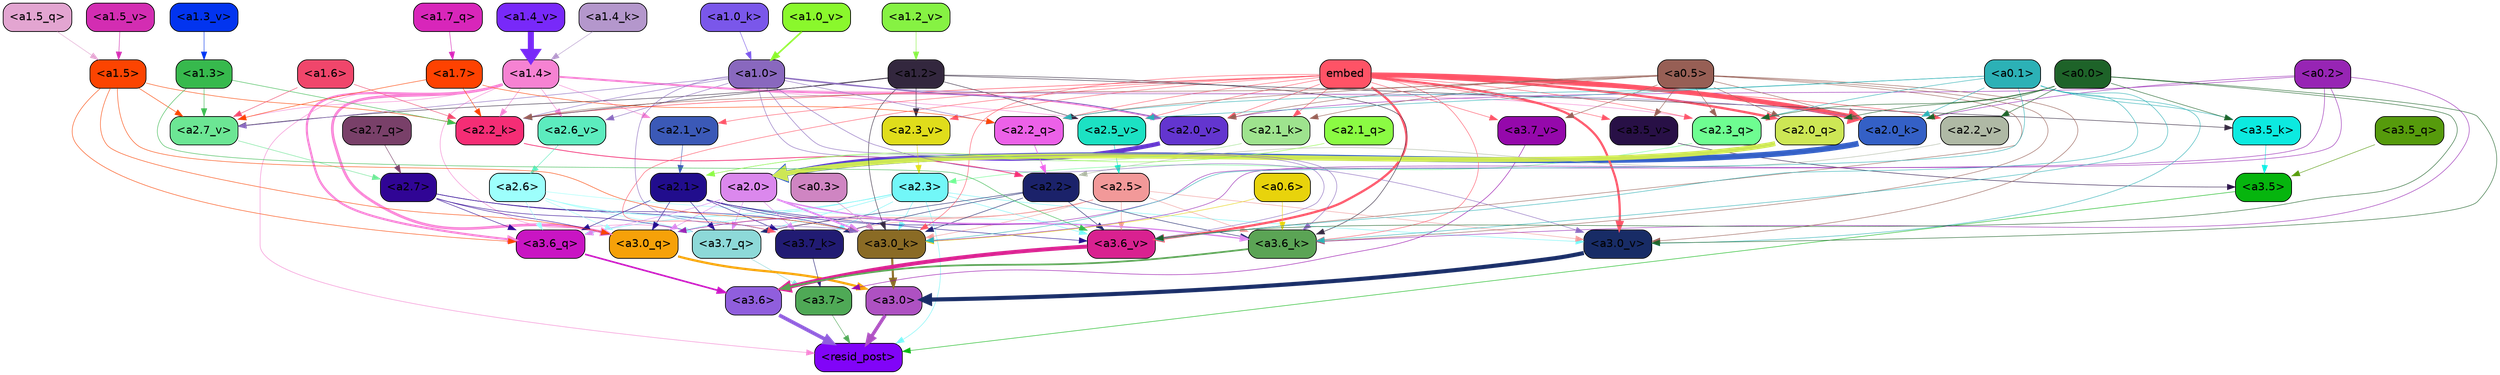 strict digraph "" {
	graph [bgcolor=transparent,
		layout=dot,
		overlap=false,
		splines=true
	];
	"<a3.7>"	[color=black,
		fillcolor="#4fa956",
		fontname=Helvetica,
		shape=box,
		style="filled, rounded"];
	"<resid_post>"	[color=black,
		fillcolor="#8104f8",
		fontname=Helvetica,
		shape=box,
		style="filled, rounded"];
	"<a3.7>" -> "<resid_post>"	[color="#4fa956",
		penwidth=0.6];
	"<a3.6>"	[color=black,
		fillcolor="#905edd",
		fontname=Helvetica,
		shape=box,
		style="filled, rounded"];
	"<a3.6>" -> "<resid_post>"	[color="#905edd",
		penwidth=4.646730065345764];
	"<a3.5>"	[color=black,
		fillcolor="#06b50e",
		fontname=Helvetica,
		shape=box,
		style="filled, rounded"];
	"<a3.5>" -> "<resid_post>"	[color="#06b50e",
		penwidth=0.6];
	"<a3.0>"	[color=black,
		fillcolor="#ae51c2",
		fontname=Helvetica,
		shape=box,
		style="filled, rounded"];
	"<a3.0>" -> "<resid_post>"	[color="#ae51c2",
		penwidth=4.323132634162903];
	"<a2.3>"	[color=black,
		fillcolor="#72f7f8",
		fontname=Helvetica,
		shape=box,
		style="filled, rounded"];
	"<a2.3>" -> "<resid_post>"	[color="#72f7f8",
		penwidth=0.6];
	"<a3.7_q>"	[color=black,
		fillcolor="#8dd9d8",
		fontname=Helvetica,
		shape=box,
		style="filled, rounded"];
	"<a2.3>" -> "<a3.7_q>"	[color="#72f7f8",
		penwidth=0.6];
	"<a3.6_q>"	[color=black,
		fillcolor="#c915c3",
		fontname=Helvetica,
		shape=box,
		style="filled, rounded"];
	"<a2.3>" -> "<a3.6_q>"	[color="#72f7f8",
		penwidth=0.6];
	"<a3.0_q>"	[color=black,
		fillcolor="#f6a109",
		fontname=Helvetica,
		shape=box,
		style="filled, rounded"];
	"<a2.3>" -> "<a3.0_q>"	[color="#72f7f8",
		penwidth=0.6];
	"<a3.7_k>"	[color=black,
		fillcolor="#211b73",
		fontname=Helvetica,
		shape=box,
		style="filled, rounded"];
	"<a2.3>" -> "<a3.7_k>"	[color="#72f7f8",
		penwidth=0.6];
	"<a3.0_k>"	[color=black,
		fillcolor="#8a6b25",
		fontname=Helvetica,
		shape=box,
		style="filled, rounded"];
	"<a2.3>" -> "<a3.0_k>"	[color="#72f7f8",
		penwidth=0.6];
	"<a3.6_v>"	[color=black,
		fillcolor="#d92190",
		fontname=Helvetica,
		shape=box,
		style="filled, rounded"];
	"<a2.3>" -> "<a3.6_v>"	[color="#72f7f8",
		penwidth=0.6];
	"<a3.0_v>"	[color=black,
		fillcolor="#182c66",
		fontname=Helvetica,
		shape=box,
		style="filled, rounded"];
	"<a2.3>" -> "<a3.0_v>"	[color="#72f7f8",
		penwidth=0.6];
	"<a1.4>"	[color=black,
		fillcolor="#f682d2",
		fontname=Helvetica,
		shape=box,
		style="filled, rounded"];
	"<a1.4>" -> "<resid_post>"	[color="#f682d2",
		penwidth=0.6];
	"<a1.4>" -> "<a3.7_q>"	[color="#f682d2",
		penwidth=0.6];
	"<a1.4>" -> "<a3.6_q>"	[color="#f682d2",
		penwidth=2.700703263282776];
	"<a1.4>" -> "<a3.0_q>"	[color="#f682d2",
		penwidth=3.34255850315094];
	"<a2.3_q>"	[color=black,
		fillcolor="#6efd91",
		fontname=Helvetica,
		shape=box,
		style="filled, rounded"];
	"<a1.4>" -> "<a2.3_q>"	[color="#f682d2",
		penwidth=0.6];
	"<a2.2_k>"	[color=black,
		fillcolor="#f52d75",
		fontname=Helvetica,
		shape=box,
		style="filled, rounded"];
	"<a1.4>" -> "<a2.2_k>"	[color="#f682d2",
		penwidth=0.6];
	"<a2.7_v>"	[color=black,
		fillcolor="#6ce694",
		fontname=Helvetica,
		shape=box,
		style="filled, rounded"];
	"<a1.4>" -> "<a2.7_v>"	[color="#f682d2",
		penwidth=0.6];
	"<a2.6_v>"	[color=black,
		fillcolor="#5cecbe",
		fontname=Helvetica,
		shape=box,
		style="filled, rounded"];
	"<a1.4>" -> "<a2.6_v>"	[color="#f682d2",
		penwidth=0.6];
	"<a2.5_v>"	[color=black,
		fillcolor="#1ce1c3",
		fontname=Helvetica,
		shape=box,
		style="filled, rounded"];
	"<a1.4>" -> "<a2.5_v>"	[color="#f682d2",
		penwidth=0.6];
	"<a2.1_v>"	[color=black,
		fillcolor="#3b59b7",
		fontname=Helvetica,
		shape=box,
		style="filled, rounded"];
	"<a1.4>" -> "<a2.1_v>"	[color="#f682d2",
		penwidth=0.6];
	"<a2.0_v>"	[color=black,
		fillcolor="#6335cf",
		fontname=Helvetica,
		shape=box,
		style="filled, rounded"];
	"<a1.4>" -> "<a2.0_v>"	[color="#f682d2",
		penwidth=2.387977123260498];
	"<a3.7_q>" -> "<a3.7>"	[color="#8dd9d8",
		penwidth=0.6];
	"<a3.6_q>" -> "<a3.6>"	[color="#c915c3",
		penwidth=2.03758105635643];
	"<a3.5_q>"	[color=black,
		fillcolor="#569b0c",
		fontname=Helvetica,
		shape=box,
		style="filled, rounded"];
	"<a3.5_q>" -> "<a3.5>"	[color="#569b0c",
		penwidth=0.6];
	"<a3.0_q>" -> "<a3.0>"	[color="#f6a109",
		penwidth=2.8638100624084473];
	"<a3.7_k>" -> "<a3.7>"	[color="#211b73",
		penwidth=0.6];
	"<a3.6_k>"	[color=black,
		fillcolor="#5ba455",
		fontname=Helvetica,
		shape=box,
		style="filled, rounded"];
	"<a3.6_k>" -> "<a3.6>"	[color="#5ba455",
		penwidth=2.174198240041733];
	"<a3.5_k>"	[color=black,
		fillcolor="#0ceae0",
		fontname=Helvetica,
		shape=box,
		style="filled, rounded"];
	"<a3.5_k>" -> "<a3.5>"	[color="#0ceae0",
		penwidth=0.6];
	"<a3.0_k>" -> "<a3.0>"	[color="#8a6b25",
		penwidth=2.6274144649505615];
	"<a3.7_v>"	[color=black,
		fillcolor="#9508ab",
		fontname=Helvetica,
		shape=box,
		style="filled, rounded"];
	"<a3.7_v>" -> "<a3.7>"	[color="#9508ab",
		penwidth=0.6];
	"<a3.6_v>" -> "<a3.6>"	[color="#d92190",
		penwidth=5.002329230308533];
	"<a3.5_v>"	[color=black,
		fillcolor="#281046",
		fontname=Helvetica,
		shape=box,
		style="filled, rounded"];
	"<a3.5_v>" -> "<a3.5>"	[color="#281046",
		penwidth=0.6];
	"<a3.0_v>" -> "<a3.0>"	[color="#182c66",
		penwidth=5.188832879066467];
	"<a2.7>"	[color=black,
		fillcolor="#300595",
		fontname=Helvetica,
		shape=box,
		style="filled, rounded"];
	"<a2.7>" -> "<a3.7_q>"	[color="#300595",
		penwidth=0.6];
	"<a2.7>" -> "<a3.6_q>"	[color="#300595",
		penwidth=0.6];
	"<a2.7>" -> "<a3.0_q>"	[color="#300595",
		penwidth=0.6];
	"<a2.7>" -> "<a3.7_k>"	[color="#300595",
		penwidth=0.6];
	"<a2.7>" -> "<a3.0_k>"	[color="#300595",
		penwidth=0.6];
	"<a2.6>"	[color=black,
		fillcolor="#9dfffc",
		fontname=Helvetica,
		shape=box,
		style="filled, rounded"];
	"<a2.6>" -> "<a3.7_q>"	[color="#9dfffc",
		penwidth=0.6];
	"<a2.6>" -> "<a3.6_q>"	[color="#9dfffc",
		penwidth=0.6];
	"<a2.6>" -> "<a3.0_q>"	[color="#9dfffc",
		penwidth=0.6];
	"<a2.6>" -> "<a3.7_k>"	[color="#9dfffc",
		penwidth=0.6];
	"<a2.6>" -> "<a3.6_k>"	[color="#9dfffc",
		penwidth=0.6];
	"<a2.6>" -> "<a3.0_k>"	[color="#9dfffc",
		penwidth=0.6];
	"<a2.5>"	[color=black,
		fillcolor="#f29999",
		fontname=Helvetica,
		shape=box,
		style="filled, rounded"];
	"<a2.5>" -> "<a3.7_q>"	[color="#f29999",
		penwidth=0.6];
	"<a2.5>" -> "<a3.0_q>"	[color="#f29999",
		penwidth=0.6];
	"<a2.5>" -> "<a3.7_k>"	[color="#f29999",
		penwidth=0.6];
	"<a2.5>" -> "<a3.6_k>"	[color="#f29999",
		penwidth=0.6];
	"<a2.5>" -> "<a3.0_k>"	[color="#f29999",
		penwidth=0.6];
	"<a2.5>" -> "<a3.6_v>"	[color="#f29999",
		penwidth=0.6];
	"<a2.5>" -> "<a3.0_v>"	[color="#f29999",
		penwidth=0.6];
	"<a2.2>"	[color=black,
		fillcolor="#1b226a",
		fontname=Helvetica,
		shape=box,
		style="filled, rounded"];
	"<a2.2>" -> "<a3.7_q>"	[color="#1b226a",
		penwidth=0.6];
	"<a2.2>" -> "<a3.7_k>"	[color="#1b226a",
		penwidth=0.6];
	"<a2.2>" -> "<a3.6_k>"	[color="#1b226a",
		penwidth=0.6];
	"<a2.2>" -> "<a3.0_k>"	[color="#1b226a",
		penwidth=0.6];
	"<a2.2>" -> "<a3.6_v>"	[color="#1b226a",
		penwidth=0.6];
	"<a2.1>"	[color=black,
		fillcolor="#210d8d",
		fontname=Helvetica,
		shape=box,
		style="filled, rounded"];
	"<a2.1>" -> "<a3.7_q>"	[color="#210d8d",
		penwidth=0.6];
	"<a2.1>" -> "<a3.6_q>"	[color="#210d8d",
		penwidth=0.6];
	"<a2.1>" -> "<a3.0_q>"	[color="#210d8d",
		penwidth=0.6];
	"<a2.1>" -> "<a3.7_k>"	[color="#210d8d",
		penwidth=0.6];
	"<a2.1>" -> "<a3.6_k>"	[color="#210d8d",
		penwidth=0.6];
	"<a2.1>" -> "<a3.0_k>"	[color="#210d8d",
		penwidth=0.6];
	"<a2.1>" -> "<a3.6_v>"	[color="#210d8d",
		penwidth=0.6];
	"<a2.0>"	[color=black,
		fillcolor="#db88ed",
		fontname=Helvetica,
		shape=box,
		style="filled, rounded"];
	"<a2.0>" -> "<a3.7_q>"	[color="#db88ed",
		penwidth=0.6];
	"<a2.0>" -> "<a3.6_q>"	[color="#db88ed",
		penwidth=0.6];
	"<a2.0>" -> "<a3.0_q>"	[color="#db88ed",
		penwidth=0.6];
	"<a2.0>" -> "<a3.7_k>"	[color="#db88ed",
		penwidth=0.6];
	"<a2.0>" -> "<a3.6_k>"	[color="#db88ed",
		penwidth=1.6454488784074783];
	"<a2.0>" -> "<a3.0_k>"	[color="#db88ed",
		penwidth=2.2218968719244003];
	"<a1.5>"	[color=black,
		fillcolor="#fc4401",
		fontname=Helvetica,
		shape=box,
		style="filled, rounded"];
	"<a1.5>" -> "<a3.6_q>"	[color="#fc4401",
		penwidth=0.6];
	"<a1.5>" -> "<a3.0_q>"	[color="#fc4401",
		penwidth=0.6];
	"<a1.5>" -> "<a3.0_k>"	[color="#fc4401",
		penwidth=0.6];
	"<a1.5>" -> "<a2.2_k>"	[color="#fc4401",
		penwidth=0.6];
	"<a1.5>" -> "<a2.7_v>"	[color="#fc4401",
		penwidth=0.6];
	"<a0.2>"	[color=black,
		fillcolor="#9725b4",
		fontname=Helvetica,
		shape=box,
		style="filled, rounded"];
	"<a0.2>" -> "<a3.0_q>"	[color="#9725b4",
		penwidth=0.6];
	"<a0.2>" -> "<a3.6_k>"	[color="#9725b4",
		penwidth=0.6];
	"<a0.2>" -> "<a3.0_k>"	[color="#9725b4",
		penwidth=0.6];
	"<a2.0_k>"	[color=black,
		fillcolor="#3460c6",
		fontname=Helvetica,
		shape=box,
		style="filled, rounded"];
	"<a0.2>" -> "<a2.0_k>"	[color="#9725b4",
		penwidth=0.6];
	"<a0.2>" -> "<a2.0_v>"	[color="#9725b4",
		penwidth=0.6];
	embed	[color=black,
		fillcolor="#ff5366",
		fontname=Helvetica,
		shape=box,
		style="filled, rounded"];
	embed -> "<a3.7_k>"	[color="#ff5366",
		penwidth=0.6];
	embed -> "<a3.6_k>"	[color="#ff5366",
		penwidth=0.6];
	embed -> "<a3.0_k>"	[color="#ff5366",
		penwidth=0.6];
	embed -> "<a3.7_v>"	[color="#ff5366",
		penwidth=0.6];
	embed -> "<a3.6_v>"	[color="#ff5366",
		penwidth=2.8301228284835815];
	embed -> "<a3.5_v>"	[color="#ff5366",
		penwidth=0.6];
	embed -> "<a3.0_v>"	[color="#ff5366",
		penwidth=2.7660785913467407];
	embed -> "<a2.3_q>"	[color="#ff5366",
		penwidth=0.6];
	"<a2.2_q>"	[color=black,
		fillcolor="#ec61e8",
		fontname=Helvetica,
		shape=box,
		style="filled, rounded"];
	embed -> "<a2.2_q>"	[color="#ff5366",
		penwidth=0.6];
	"<a2.0_q>"	[color=black,
		fillcolor="#cde755",
		fontname=Helvetica,
		shape=box,
		style="filled, rounded"];
	embed -> "<a2.0_q>"	[color="#ff5366",
		penwidth=2.918822765350342];
	embed -> "<a2.2_k>"	[color="#ff5366",
		penwidth=0.7099294662475586];
	"<a2.1_k>"	[color=black,
		fillcolor="#9ee38e",
		fontname=Helvetica,
		shape=box,
		style="filled, rounded"];
	embed -> "<a2.1_k>"	[color="#ff5366",
		penwidth=0.6];
	embed -> "<a2.0_k>"	[color="#ff5366",
		penwidth=6.075345039367676];
	embed -> "<a2.5_v>"	[color="#ff5366",
		penwidth=0.6];
	"<a2.3_v>"	[color=black,
		fillcolor="#e0dd1b",
		fontname=Helvetica,
		shape=box,
		style="filled, rounded"];
	embed -> "<a2.3_v>"	[color="#ff5366",
		penwidth=0.6];
	"<a2.2_v>"	[color=black,
		fillcolor="#afb9a5",
		fontname=Helvetica,
		shape=box,
		style="filled, rounded"];
	embed -> "<a2.2_v>"	[color="#ff5366",
		penwidth=0.6909599304199219];
	embed -> "<a2.1_v>"	[color="#ff5366",
		penwidth=0.6];
	embed -> "<a2.0_v>"	[color="#ff5366",
		penwidth=0.6];
	"<a1.2>"	[color=black,
		fillcolor="#33273e",
		fontname=Helvetica,
		shape=box,
		style="filled, rounded"];
	"<a1.2>" -> "<a3.6_k>"	[color="#33273e",
		penwidth=0.6];
	"<a1.2>" -> "<a3.5_k>"	[color="#33273e",
		penwidth=0.6];
	"<a1.2>" -> "<a3.0_k>"	[color="#33273e",
		penwidth=0.6];
	"<a1.2>" -> "<a2.2_k>"	[color="#33273e",
		penwidth=0.6];
	"<a1.2>" -> "<a2.7_v>"	[color="#33273e",
		penwidth=0.6];
	"<a1.2>" -> "<a2.5_v>"	[color="#33273e",
		penwidth=0.6];
	"<a1.2>" -> "<a2.3_v>"	[color="#33273e",
		penwidth=0.6];
	"<a1.0>"	[color=black,
		fillcolor="#8968be",
		fontname=Helvetica,
		shape=box,
		style="filled, rounded"];
	"<a1.0>" -> "<a3.6_k>"	[color="#8968be",
		penwidth=0.6];
	"<a1.0>" -> "<a3.0_k>"	[color="#8968be",
		penwidth=0.6];
	"<a1.0>" -> "<a3.6_v>"	[color="#8968be",
		penwidth=0.6];
	"<a1.0>" -> "<a3.0_v>"	[color="#8968be",
		penwidth=0.6];
	"<a1.0>" -> "<a2.2_q>"	[color="#8968be",
		penwidth=0.6];
	"<a1.0>" -> "<a2.2_k>"	[color="#8968be",
		penwidth=0.6];
	"<a1.0>" -> "<a2.0_k>"	[color="#8968be",
		penwidth=0.6];
	"<a1.0>" -> "<a2.7_v>"	[color="#8968be",
		penwidth=0.6];
	"<a1.0>" -> "<a2.6_v>"	[color="#8968be",
		penwidth=0.6];
	"<a1.0>" -> "<a2.0_v>"	[color="#8968be",
		penwidth=1.2435333728790283];
	"<a0.6>"	[color=black,
		fillcolor="#e8d30c",
		fontname=Helvetica,
		shape=box,
		style="filled, rounded"];
	"<a0.6>" -> "<a3.6_k>"	[color="#e8d30c",
		penwidth=0.6];
	"<a0.6>" -> "<a3.0_k>"	[color="#e8d30c",
		penwidth=0.6];
	"<a0.5>"	[color=black,
		fillcolor="#975f55",
		fontname=Helvetica,
		shape=box,
		style="filled, rounded"];
	"<a0.5>" -> "<a3.6_k>"	[color="#975f55",
		penwidth=0.6];
	"<a0.5>" -> "<a3.7_v>"	[color="#975f55",
		penwidth=0.6];
	"<a0.5>" -> "<a3.6_v>"	[color="#975f55",
		penwidth=0.6];
	"<a0.5>" -> "<a3.5_v>"	[color="#975f55",
		penwidth=0.6];
	"<a0.5>" -> "<a3.0_v>"	[color="#975f55",
		penwidth=0.6124261617660522];
	"<a0.5>" -> "<a2.3_q>"	[color="#975f55",
		penwidth=0.6];
	"<a0.5>" -> "<a2.2_q>"	[color="#975f55",
		penwidth=0.6];
	"<a0.5>" -> "<a2.0_q>"	[color="#975f55",
		penwidth=0.6];
	"<a0.5>" -> "<a2.2_k>"	[color="#975f55",
		penwidth=0.6];
	"<a0.5>" -> "<a2.1_k>"	[color="#975f55",
		penwidth=0.6];
	"<a0.5>" -> "<a2.0_k>"	[color="#975f55",
		penwidth=0.6112704277038574];
	"<a0.5>" -> "<a2.0_v>"	[color="#975f55",
		penwidth=0.6];
	"<a0.1>"	[color=black,
		fillcolor="#2cb1b6",
		fontname=Helvetica,
		shape=box,
		style="filled, rounded"];
	"<a0.1>" -> "<a3.6_k>"	[color="#2cb1b6",
		penwidth=0.6];
	"<a0.1>" -> "<a3.5_k>"	[color="#2cb1b6",
		penwidth=0.6];
	"<a0.1>" -> "<a3.0_k>"	[color="#2cb1b6",
		penwidth=0.6];
	"<a0.1>" -> "<a3.6_v>"	[color="#2cb1b6",
		penwidth=0.6];
	"<a0.1>" -> "<a3.0_v>"	[color="#2cb1b6",
		penwidth=0.6];
	"<a0.1>" -> "<a2.3_q>"	[color="#2cb1b6",
		penwidth=0.6];
	"<a0.1>" -> "<a2.2_q>"	[color="#2cb1b6",
		penwidth=0.6];
	"<a0.1>" -> "<a2.0_k>"	[color="#2cb1b6",
		penwidth=0.6];
	"<a0.1>" -> "<a2.5_v>"	[color="#2cb1b6",
		penwidth=0.6];
	"<a0.0>"	[color=black,
		fillcolor="#1e6329",
		fontname=Helvetica,
		shape=box,
		style="filled, rounded"];
	"<a0.0>" -> "<a3.5_k>"	[color="#1e6329",
		penwidth=0.6];
	"<a0.0>" -> "<a3.6_v>"	[color="#1e6329",
		penwidth=0.6];
	"<a0.0>" -> "<a3.0_v>"	[color="#1e6329",
		penwidth=0.6];
	"<a0.0>" -> "<a2.3_q>"	[color="#1e6329",
		penwidth=0.6];
	"<a0.0>" -> "<a2.0_q>"	[color="#1e6329",
		penwidth=0.6];
	"<a0.0>" -> "<a2.0_k>"	[color="#1e6329",
		penwidth=0.6];
	"<a0.0>" -> "<a2.2_v>"	[color="#1e6329",
		penwidth=0.6];
	"<a0.3>"	[color=black,
		fillcolor="#cf85c2",
		fontname=Helvetica,
		shape=box,
		style="filled, rounded"];
	"<a0.3>" -> "<a3.0_k>"	[color="#cf85c2",
		penwidth=0.6];
	"<a1.3>"	[color=black,
		fillcolor="#37b94d",
		fontname=Helvetica,
		shape=box,
		style="filled, rounded"];
	"<a1.3>" -> "<a3.6_v>"	[color="#37b94d",
		penwidth=0.6];
	"<a1.3>" -> "<a2.2_k>"	[color="#37b94d",
		penwidth=0.6];
	"<a1.3>" -> "<a2.7_v>"	[color="#37b94d",
		penwidth=0.6];
	"<a2.7_q>"	[color=black,
		fillcolor="#794069",
		fontname=Helvetica,
		shape=box,
		style="filled, rounded"];
	"<a2.7_q>" -> "<a2.7>"	[color="#794069",
		penwidth=0.6];
	"<a2.3_q>" -> "<a2.3>"	[color="#6efd91",
		penwidth=0.6];
	"<a2.2_q>" -> "<a2.2>"	[color="#ec61e8",
		penwidth=0.8114519119262695];
	"<a2.1_q>"	[color=black,
		fillcolor="#8bfb43",
		fontname=Helvetica,
		shape=box,
		style="filled, rounded"];
	"<a2.1_q>" -> "<a2.1>"	[color="#8bfb43",
		penwidth=0.6];
	"<a2.0_q>" -> "<a2.0>"	[color="#cde755",
		penwidth=6.2323237657547];
	"<a2.2_k>" -> "<a2.2>"	[color="#f52d75",
		penwidth=0.9331893920898438];
	"<a2.1_k>" -> "<a2.1>"	[color="#9ee38e",
		penwidth=0.6];
	"<a2.0_k>" -> "<a2.0>"	[color="#3460c6",
		penwidth=7.158664226531982];
	"<a2.7_v>" -> "<a2.7>"	[color="#6ce694",
		penwidth=0.6];
	"<a2.6_v>" -> "<a2.6>"	[color="#5cecbe",
		penwidth=0.6];
	"<a2.5_v>" -> "<a2.5>"	[color="#1ce1c3",
		penwidth=0.6657319068908691];
	"<a2.3_v>" -> "<a2.3>"	[color="#e0dd1b",
		penwidth=0.6];
	"<a2.2_v>" -> "<a2.2>"	[color="#afb9a5",
		penwidth=0.6];
	"<a2.1_v>" -> "<a2.1>"	[color="#3b59b7",
		penwidth=0.6];
	"<a2.0_v>" -> "<a2.0>"	[color="#6335cf",
		penwidth=5.380099236965179];
	"<a1.7>"	[color=black,
		fillcolor="#fe4201",
		fontname=Helvetica,
		shape=box,
		style="filled, rounded"];
	"<a1.7>" -> "<a2.2_q>"	[color="#fe4201",
		penwidth=0.6];
	"<a1.7>" -> "<a2.2_k>"	[color="#fe4201",
		penwidth=0.6];
	"<a1.7>" -> "<a2.7_v>"	[color="#fe4201",
		penwidth=0.6];
	"<a1.6>"	[color=black,
		fillcolor="#f0466b",
		fontname=Helvetica,
		shape=box,
		style="filled, rounded"];
	"<a1.6>" -> "<a2.2_k>"	[color="#f0466b",
		penwidth=0.6];
	"<a1.6>" -> "<a2.7_v>"	[color="#f0466b",
		penwidth=0.6];
	"<a1.7_q>"	[color=black,
		fillcolor="#d826ba",
		fontname=Helvetica,
		shape=box,
		style="filled, rounded"];
	"<a1.7_q>" -> "<a1.7>"	[color="#d826ba",
		penwidth=0.6];
	"<a1.5_q>"	[color=black,
		fillcolor="#e3a5d1",
		fontname=Helvetica,
		shape=box,
		style="filled, rounded"];
	"<a1.5_q>" -> "<a1.5>"	[color="#e3a5d1",
		penwidth=0.6];
	"<a1.4_k>"	[color=black,
		fillcolor="#b497cc",
		fontname=Helvetica,
		shape=box,
		style="filled, rounded"];
	"<a1.4_k>" -> "<a1.4>"	[color="#b497cc",
		penwidth=0.6];
	"<a1.0_k>"	[color=black,
		fillcolor="#7a57ea",
		fontname=Helvetica,
		shape=box,
		style="filled, rounded"];
	"<a1.0_k>" -> "<a1.0>"	[color="#7a57ea",
		penwidth=0.6];
	"<a1.5_v>"	[color=black,
		fillcolor="#d32db2",
		fontname=Helvetica,
		shape=box,
		style="filled, rounded"];
	"<a1.5_v>" -> "<a1.5>"	[color="#d32db2",
		penwidth=0.6];
	"<a1.4_v>"	[color=black,
		fillcolor="#7829f9",
		fontname=Helvetica,
		shape=box,
		style="filled, rounded"];
	"<a1.4_v>" -> "<a1.4>"	[color="#7829f9",
		penwidth=7.649995803833008];
	"<a1.3_v>"	[color=black,
		fillcolor="#0234ef",
		fontname=Helvetica,
		shape=box,
		style="filled, rounded"];
	"<a1.3_v>" -> "<a1.3>"	[color="#0234ef",
		penwidth=0.6];
	"<a1.2_v>"	[color=black,
		fillcolor="#86f243",
		fontname=Helvetica,
		shape=box,
		style="filled, rounded"];
	"<a1.2_v>" -> "<a1.2>"	[color="#86f243",
		penwidth=0.6];
	"<a1.0_v>"	[color=black,
		fillcolor="#8af82c",
		fontname=Helvetica,
		shape=box,
		style="filled, rounded"];
	"<a1.0_v>" -> "<a1.0>"	[color="#8af82c",
		penwidth=2.050852060317993];
}
